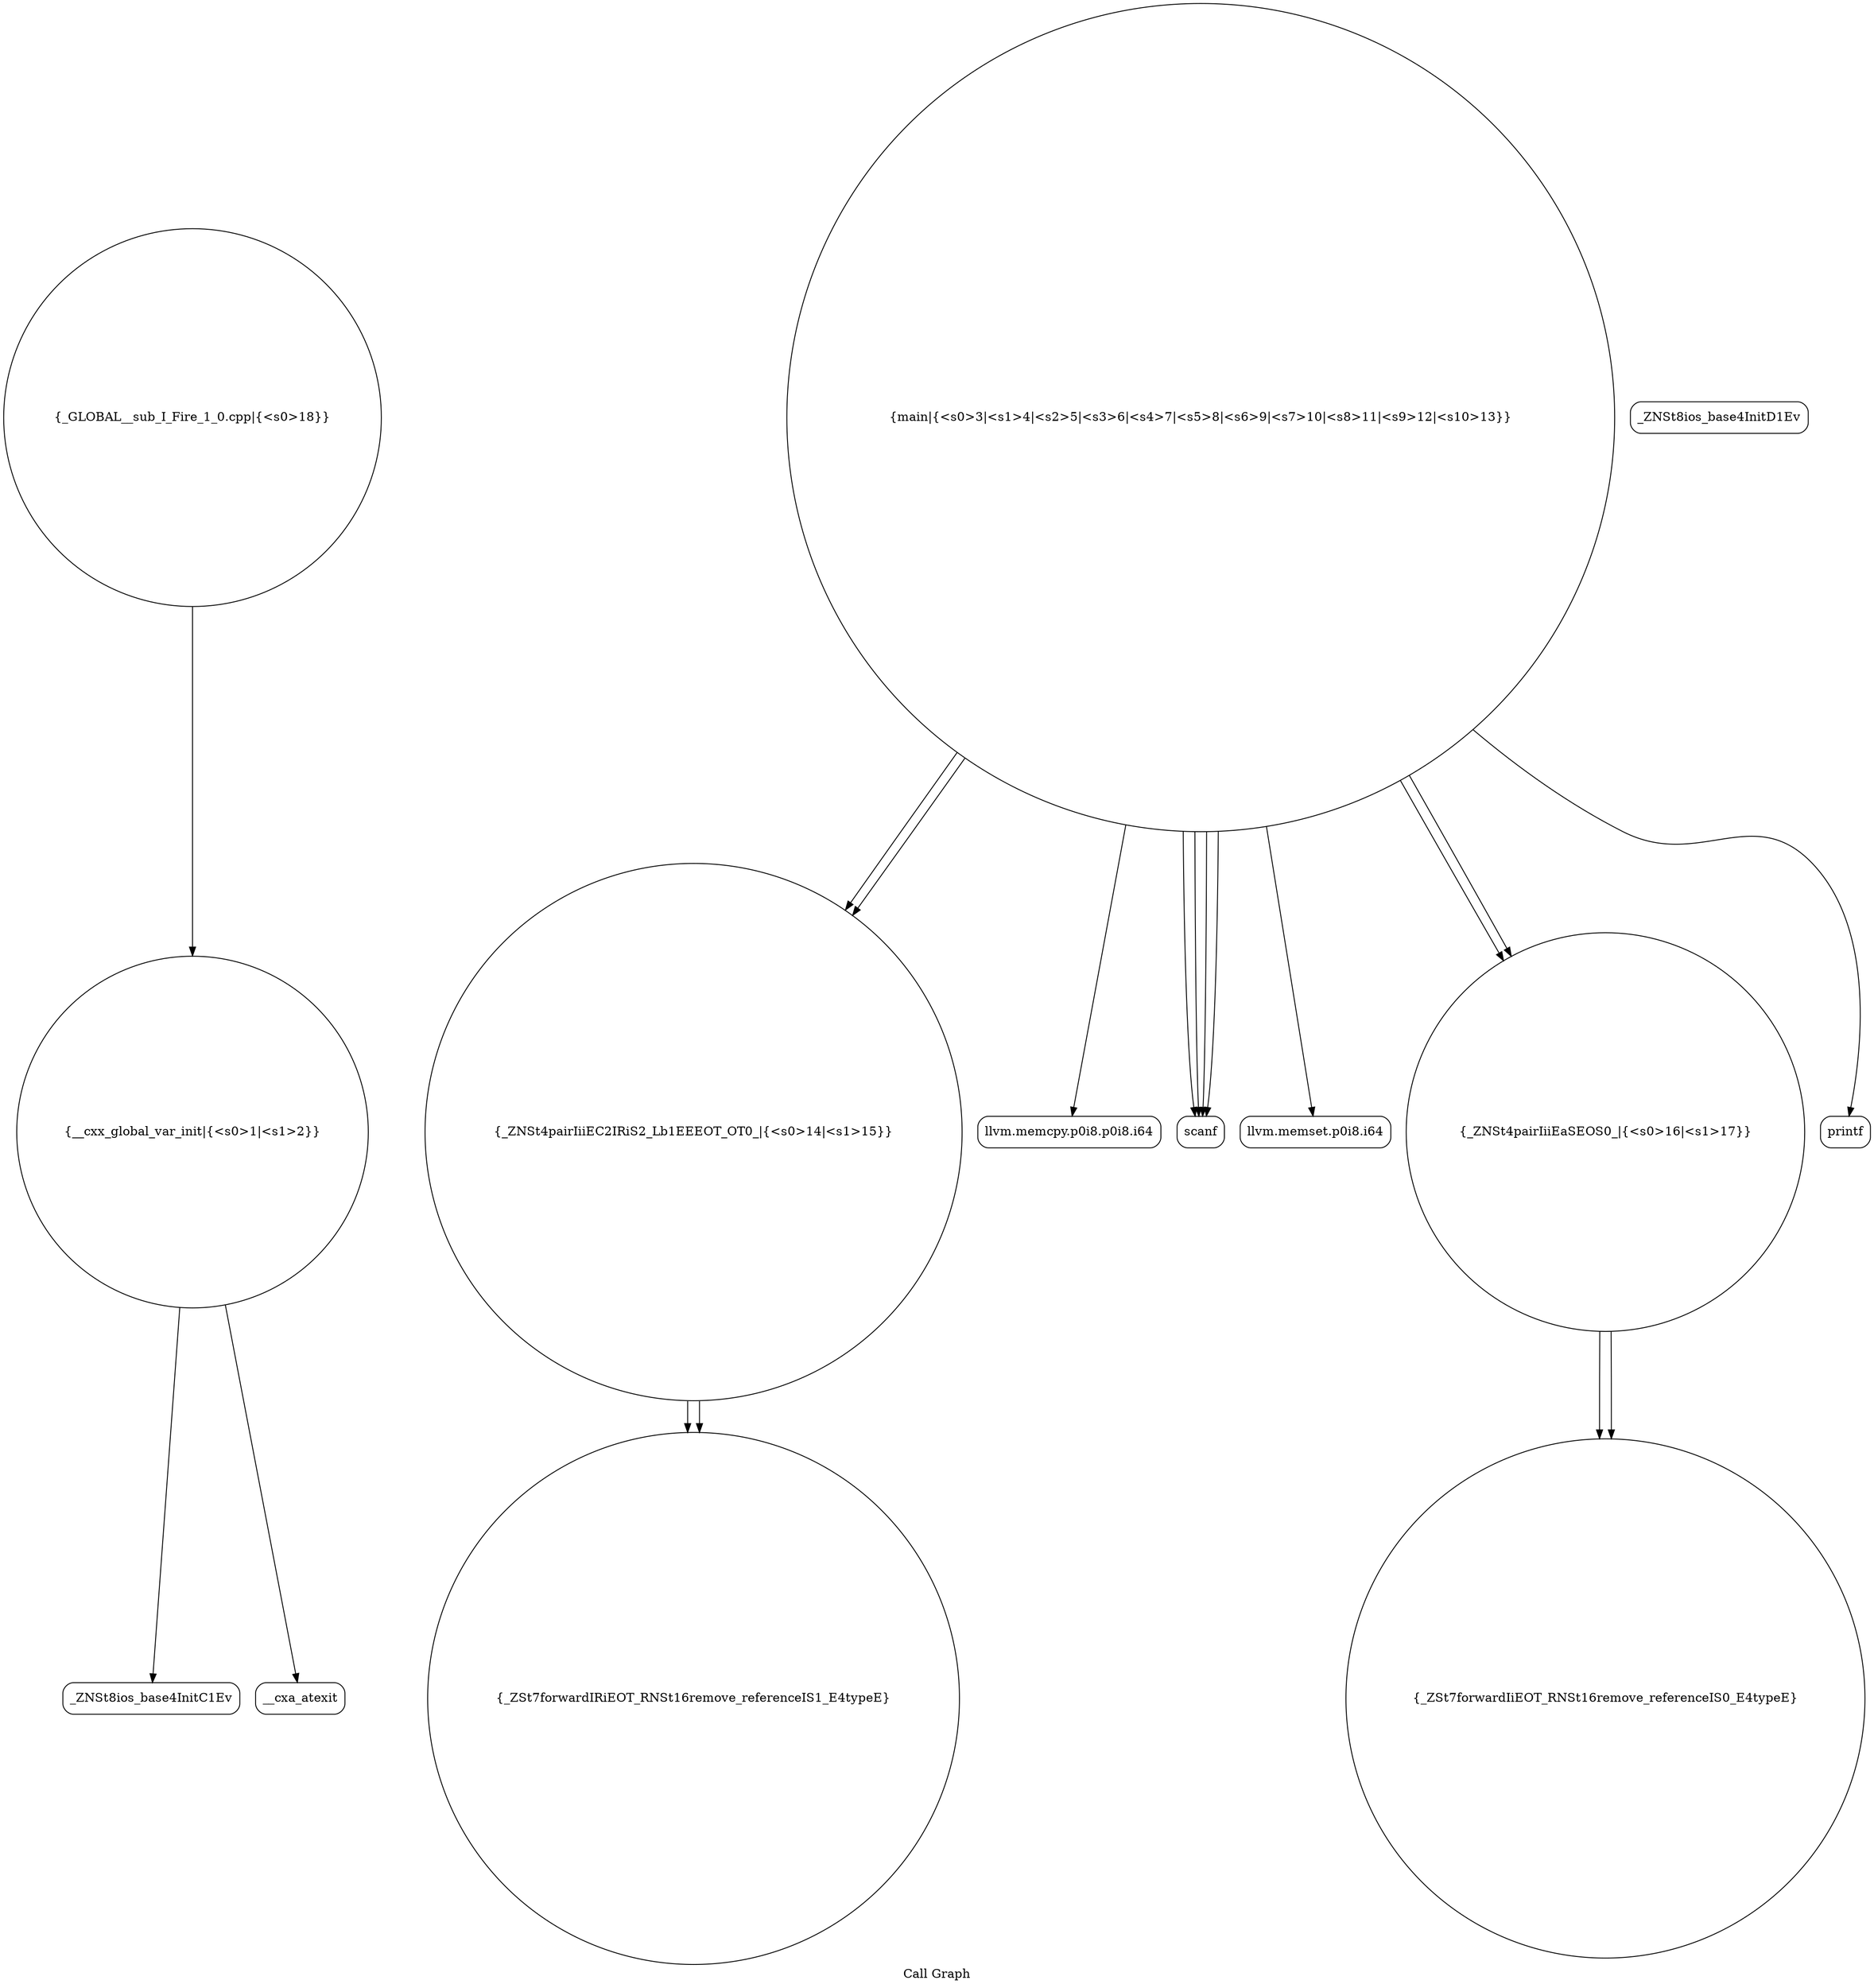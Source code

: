 digraph "Call Graph" {
	label="Call Graph";

	Node0x55971fd2a780 [shape=record,shape=circle,label="{__cxx_global_var_init|{<s0>1|<s1>2}}"];
	Node0x55971fd2a780:s0 -> Node0x55971fd2ac10[color=black];
	Node0x55971fd2a780:s1 -> Node0x55971fd2ad10[color=black];
	Node0x55971fd2af10 [shape=record,shape=circle,label="{_ZNSt4pairIiiEC2IRiS2_Lb1EEEOT_OT0_|{<s0>14|<s1>15}}"];
	Node0x55971fd2af10:s0 -> Node0x55971fd2b110[color=black];
	Node0x55971fd2af10:s1 -> Node0x55971fd2b110[color=black];
	Node0x55971fd2ac90 [shape=record,shape=Mrecord,label="{_ZNSt8ios_base4InitD1Ev}"];
	Node0x55971fd2b010 [shape=record,shape=Mrecord,label="{llvm.memcpy.p0i8.p0i8.i64}"];
	Node0x55971fd2ad90 [shape=record,shape=circle,label="{main|{<s0>3|<s1>4|<s2>5|<s3>6|<s4>7|<s5>8|<s6>9|<s7>10|<s8>11|<s9>12|<s10>13}}"];
	Node0x55971fd2ad90:s0 -> Node0x55971fd2ae10[color=black];
	Node0x55971fd2ad90:s1 -> Node0x55971fd2ae10[color=black];
	Node0x55971fd2ad90:s2 -> Node0x55971fd2ae10[color=black];
	Node0x55971fd2ad90:s3 -> Node0x55971fd2ae10[color=black];
	Node0x55971fd2ad90:s4 -> Node0x55971fd2ae90[color=black];
	Node0x55971fd2ad90:s5 -> Node0x55971fd2af10[color=black];
	Node0x55971fd2ad90:s6 -> Node0x55971fd2af90[color=black];
	Node0x55971fd2ad90:s7 -> Node0x55971fd2b010[color=black];
	Node0x55971fd2ad90:s8 -> Node0x55971fd2af10[color=black];
	Node0x55971fd2ad90:s9 -> Node0x55971fd2af90[color=black];
	Node0x55971fd2ad90:s10 -> Node0x55971fd2b090[color=black];
	Node0x55971fd2b110 [shape=record,shape=circle,label="{_ZSt7forwardIRiEOT_RNSt16remove_referenceIS1_E4typeE}"];
	Node0x55971fd2ae90 [shape=record,shape=Mrecord,label="{llvm.memset.p0i8.i64}"];
	Node0x55971fd2b210 [shape=record,shape=circle,label="{_GLOBAL__sub_I_Fire_1_0.cpp|{<s0>18}}"];
	Node0x55971fd2b210:s0 -> Node0x55971fd2a780[color=black];
	Node0x55971fd2ac10 [shape=record,shape=Mrecord,label="{_ZNSt8ios_base4InitC1Ev}"];
	Node0x55971fd2af90 [shape=record,shape=circle,label="{_ZNSt4pairIiiEaSEOS0_|{<s0>16|<s1>17}}"];
	Node0x55971fd2af90:s0 -> Node0x55971fd2b190[color=black];
	Node0x55971fd2af90:s1 -> Node0x55971fd2b190[color=black];
	Node0x55971fd2ad10 [shape=record,shape=Mrecord,label="{__cxa_atexit}"];
	Node0x55971fd2b090 [shape=record,shape=Mrecord,label="{printf}"];
	Node0x55971fd2ae10 [shape=record,shape=Mrecord,label="{scanf}"];
	Node0x55971fd2b190 [shape=record,shape=circle,label="{_ZSt7forwardIiEOT_RNSt16remove_referenceIS0_E4typeE}"];
}
